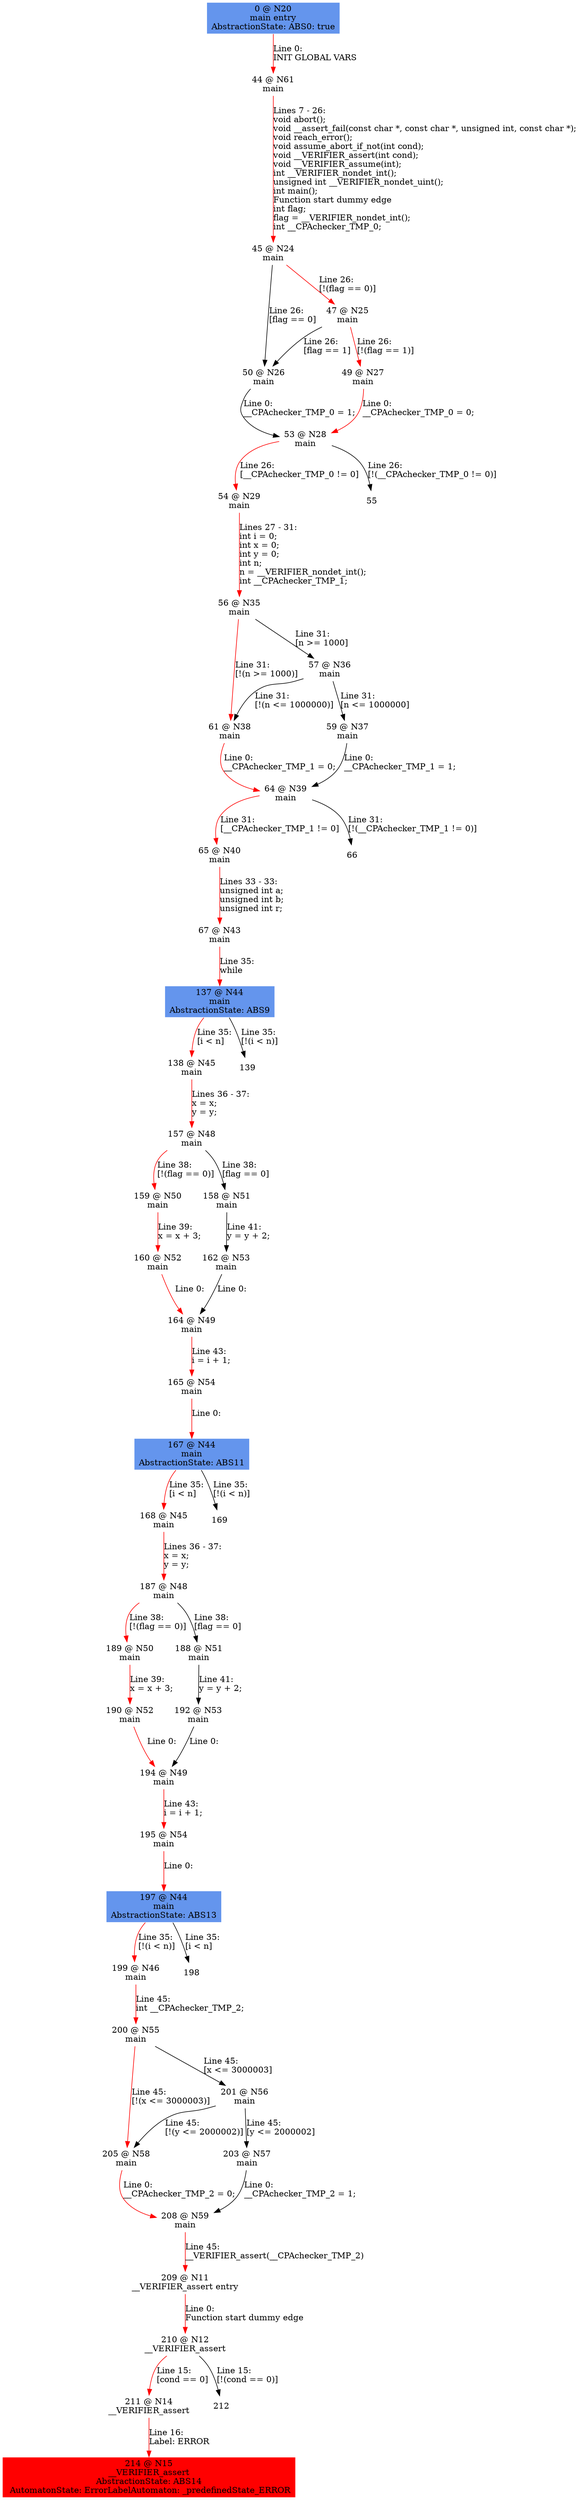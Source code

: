 digraph ARG {
node [style="filled" shape="box" color="white"]
0 [fillcolor="cornflowerblue" label="0 @ N20\nmain entry\nAbstractionState: ABS0: true\n" id="0"]
44 [label="44 @ N61\nmain\n" id="44"]
45 [label="45 @ N24\nmain\n" id="45"]
50 [label="50 @ N26\nmain\n" id="50"]
53 [label="53 @ N28\nmain\n" id="53"]
54 [label="54 @ N29\nmain\n" id="54"]
56 [label="56 @ N35\nmain\n" id="56"]
61 [label="61 @ N38\nmain\n" id="61"]
64 [label="64 @ N39\nmain\n" id="64"]
65 [label="65 @ N40\nmain\n" id="65"]
67 [label="67 @ N43\nmain\n" id="67"]
137 [fillcolor="cornflowerblue" label="137 @ N44\nmain\nAbstractionState: ABS9\n" id="137"]
138 [label="138 @ N45\nmain\n" id="138"]
157 [label="157 @ N48\nmain\n" id="157"]
159 [label="159 @ N50\nmain\n" id="159"]
160 [label="160 @ N52\nmain\n" id="160"]
164 [label="164 @ N49\nmain\n" id="164"]
165 [label="165 @ N54\nmain\n" id="165"]
167 [fillcolor="cornflowerblue" label="167 @ N44\nmain\nAbstractionState: ABS11\n" id="167"]
168 [label="168 @ N45\nmain\n" id="168"]
187 [label="187 @ N48\nmain\n" id="187"]
189 [label="189 @ N50\nmain\n" id="189"]
190 [label="190 @ N52\nmain\n" id="190"]
194 [label="194 @ N49\nmain\n" id="194"]
195 [label="195 @ N54\nmain\n" id="195"]
197 [fillcolor="cornflowerblue" label="197 @ N44\nmain\nAbstractionState: ABS13\n" id="197"]
199 [label="199 @ N46\nmain\n" id="199"]
200 [label="200 @ N55\nmain\n" id="200"]
205 [label="205 @ N58\nmain\n" id="205"]
208 [label="208 @ N59\nmain\n" id="208"]
209 [label="209 @ N11\n__VERIFIER_assert entry\n" id="209"]
210 [label="210 @ N12\n__VERIFIER_assert\n" id="210"]
211 [label="211 @ N14\n__VERIFIER_assert\n" id="211"]
214 [fillcolor="red" label="214 @ N15\n__VERIFIER_assert\nAbstractionState: ABS14\n AutomatonState: ErrorLabelAutomaton: _predefinedState_ERROR\n" id="214"]
201 [label="201 @ N56\nmain\n" id="201"]
203 [label="203 @ N57\nmain\n" id="203"]
188 [label="188 @ N51\nmain\n" id="188"]
192 [label="192 @ N53\nmain\n" id="192"]
158 [label="158 @ N51\nmain\n" id="158"]
162 [label="162 @ N53\nmain\n" id="162"]
57 [label="57 @ N36\nmain\n" id="57"]
59 [label="59 @ N37\nmain\n" id="59"]
47 [label="47 @ N25\nmain\n" id="47"]
49 [label="49 @ N27\nmain\n" id="49"]
0 -> 44 [color="red" label="Line 0: \lINIT GLOBAL VARS\l" id="0 -> 44"]
44 -> 45 [color="red" label="Lines 7 - 26: \lvoid abort();\lvoid __assert_fail(const char *, const char *, unsigned int, const char *);\lvoid reach_error();\lvoid assume_abort_if_not(int cond);\lvoid __VERIFIER_assert(int cond);\lvoid __VERIFIER_assume(int);\lint __VERIFIER_nondet_int();\lunsigned int __VERIFIER_nondet_uint();\lint main();\lFunction start dummy edge\lint flag;\lflag = __VERIFIER_nondet_int();\lint __CPAchecker_TMP_0;\l" id="44 -> 45"]
45 -> 47 [color="red" label="Line 26: \l[!(flag == 0)]\l" id="45 -> 47"]
45 -> 50 [label="Line 26: \l[flag == 0]\l" id="45 -> 50"]
50 -> 53 [label="Line 0: \l__CPAchecker_TMP_0 = 1;\l" id="50 -> 53"]
53 -> 54 [color="red" label="Line 26: \l[__CPAchecker_TMP_0 != 0]\l" id="53 -> 54"]
53 -> 55 [label="Line 26: \l[!(__CPAchecker_TMP_0 != 0)]\l" id="53 -> 55"]
54 -> 56 [color="red" label="Lines 27 - 31: \lint i = 0;\lint x = 0;\lint y = 0;\lint n;\ln = __VERIFIER_nondet_int();\lint __CPAchecker_TMP_1;\l" id="54 -> 56"]
56 -> 57 [label="Line 31: \l[n >= 1000]\l" id="56 -> 57"]
56 -> 61 [color="red" label="Line 31: \l[!(n >= 1000)]\l" id="56 -> 61"]
61 -> 64 [color="red" label="Line 0: \l__CPAchecker_TMP_1 = 0;\l" id="61 -> 64"]
64 -> 65 [color="red" label="Line 31: \l[__CPAchecker_TMP_1 != 0]\l" id="64 -> 65"]
64 -> 66 [label="Line 31: \l[!(__CPAchecker_TMP_1 != 0)]\l" id="64 -> 66"]
65 -> 67 [color="red" label="Lines 33 - 33: \lunsigned int a;\lunsigned int b;\lunsigned int r;\l" id="65 -> 67"]
67 -> 137 [color="red" label="Line 35: \lwhile\l" id="67 -> 137"]
137 -> 138 [color="red" label="Line 35: \l[i < n]\l" id="137 -> 138"]
137 -> 139 [label="Line 35: \l[!(i < n)]\l" id="137 -> 139"]
138 -> 157 [color="red" label="Lines 36 - 37: \lx = x;\ly = y;\l" id="138 -> 157"]
157 -> 158 [label="Line 38: \l[flag == 0]\l" id="157 -> 158"]
157 -> 159 [color="red" label="Line 38: \l[!(flag == 0)]\l" id="157 -> 159"]
159 -> 160 [color="red" label="Line 39: \lx = x + 3;\l" id="159 -> 160"]
160 -> 164 [color="red" label="Line 0: \l\l" id="160 -> 164"]
164 -> 165 [color="red" label="Line 43: \li = i + 1;\l" id="164 -> 165"]
165 -> 167 [color="red" label="Line 0: \l\l" id="165 -> 167"]
167 -> 168 [color="red" label="Line 35: \l[i < n]\l" id="167 -> 168"]
167 -> 169 [label="Line 35: \l[!(i < n)]\l" id="167 -> 169"]
168 -> 187 [color="red" label="Lines 36 - 37: \lx = x;\ly = y;\l" id="168 -> 187"]
187 -> 188 [label="Line 38: \l[flag == 0]\l" id="187 -> 188"]
187 -> 189 [color="red" label="Line 38: \l[!(flag == 0)]\l" id="187 -> 189"]
189 -> 190 [color="red" label="Line 39: \lx = x + 3;\l" id="189 -> 190"]
190 -> 194 [color="red" label="Line 0: \l\l" id="190 -> 194"]
194 -> 195 [color="red" label="Line 43: \li = i + 1;\l" id="194 -> 195"]
195 -> 197 [color="red" label="Line 0: \l\l" id="195 -> 197"]
197 -> 198 [label="Line 35: \l[i < n]\l" id="197 -> 198"]
197 -> 199 [color="red" label="Line 35: \l[!(i < n)]\l" id="197 -> 199"]
199 -> 200 [color="red" label="Line 45: \lint __CPAchecker_TMP_2;\l" id="199 -> 200"]
200 -> 201 [label="Line 45: \l[x <= 3000003]\l" id="200 -> 201"]
200 -> 205 [color="red" label="Line 45: \l[!(x <= 3000003)]\l" id="200 -> 205"]
205 -> 208 [color="red" label="Line 0: \l__CPAchecker_TMP_2 = 0;\l" id="205 -> 208"]
208 -> 209 [color="red" label="Line 45: \l__VERIFIER_assert(__CPAchecker_TMP_2)\l" id="208 -> 209"]
209 -> 210 [color="red" label="Line 0: \lFunction start dummy edge\l" id="209 -> 210"]
210 -> 211 [color="red" label="Line 15: \l[cond == 0]\l" id="210 -> 211"]
210 -> 212 [label="Line 15: \l[!(cond == 0)]\l" id="210 -> 212"]
211 -> 214 [color="red" label="Line 16: \lLabel: ERROR\l" id="211 -> 214"]
201 -> 203 [label="Line 45: \l[y <= 2000002]\l" id="201 -> 203"]
201 -> 205 [label="Line 45: \l[!(y <= 2000002)]\l" id="201 -> 205"]
203 -> 208 [label="Line 0: \l__CPAchecker_TMP_2 = 1;\l" id="203 -> 208"]
188 -> 192 [label="Line 41: \ly = y + 2;\l" id="188 -> 192"]
192 -> 194 [label="Line 0: \l\l" id="192 -> 194"]
158 -> 162 [label="Line 41: \ly = y + 2;\l" id="158 -> 162"]
162 -> 164 [label="Line 0: \l\l" id="162 -> 164"]
57 -> 59 [label="Line 31: \l[n <= 1000000]\l" id="57 -> 59"]
57 -> 61 [label="Line 31: \l[!(n <= 1000000)]\l" id="57 -> 61"]
59 -> 64 [label="Line 0: \l__CPAchecker_TMP_1 = 1;\l" id="59 -> 64"]
47 -> 49 [color="red" label="Line 26: \l[!(flag == 1)]\l" id="47 -> 49"]
47 -> 50 [label="Line 26: \l[flag == 1]\l" id="47 -> 50"]
49 -> 53 [color="red" label="Line 0: \l__CPAchecker_TMP_0 = 0;\l" id="49 -> 53"]
}

